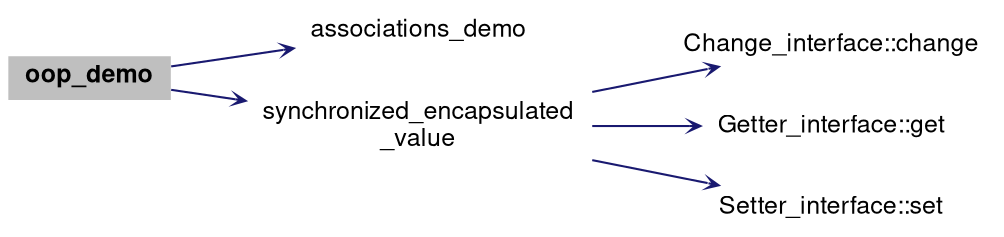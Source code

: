 digraph "oop_demo"
{
 // LATEX_PDF_SIZE
  bgcolor="transparent";
  edge [fontname="Helvetica,Arial,sans-serif",fontsize=15,labelfontsize=15 arrowhead=open arrowtail=open arrowsize=0.5];
  node [fontname="Helvetica,Arial,sans-serif",fontsize=15,fontsize=12 shape=plaintext];
  rankdir="LR";
  Node1 [label=<<b>oop_demo</b>>,height=0.2,width=0.4,color="black", fillcolor="grey75", style="filled", fontcolor="black",tooltip=" "];
  Node1 -> Node2 [color="midnightblue",style="solid"];
  Node2 [label="associations_demo",height=0.2,width=0.4,color="black",URL="$group__OOP.html#ga69c1df831a21f7ae760b64f03713680b",tooltip="Associations"];
  Node1 -> Node3 [color="midnightblue",style="solid"];
  Node3 [label="synchronized_encapsulated\l_value",height=0.2,width=0.4,color="black",URL="$group__OOP.html#gac9e27f9e1496655643170a1fe1319148",tooltip=" "];
  Node3 -> Node4 [color="midnightblue",style="solid"];
  Node4 [label="Change_interface::change",height=0.2,width=0.4,color="black",URL="$structChange__interface.html#a71adc7f53712cb951427c71f7a3f25fe",tooltip=" "];
  Node3 -> Node5 [color="midnightblue",style="solid"];
  Node5 [label="Getter_interface::get",height=0.2,width=0.4,color="black",URL="$structGetter__interface.html#a7f0e42eb2b4dfbd8b4d4e05e63c99bed",tooltip=" "];
  Node3 -> Node6 [color="midnightblue",style="solid"];
  Node6 [label="Setter_interface::set",height=0.2,width=0.4,color="black",URL="$structSetter__interface.html#af56ff578654b5d2fec5e3626da71673c",tooltip=" "];
}
